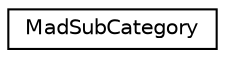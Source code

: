 digraph "Graphical Class Hierarchy"
{
  edge [fontname="Helvetica",fontsize="10",labelfontname="Helvetica",labelfontsize="10"];
  node [fontname="Helvetica",fontsize="10",shape=record];
  rankdir="LR";
  Node1 [label="MadSubCategory",height=0.2,width=0.4,color="black", fillcolor="white", style="filled",URL="$struct_mad_sub_category.html"];
}
